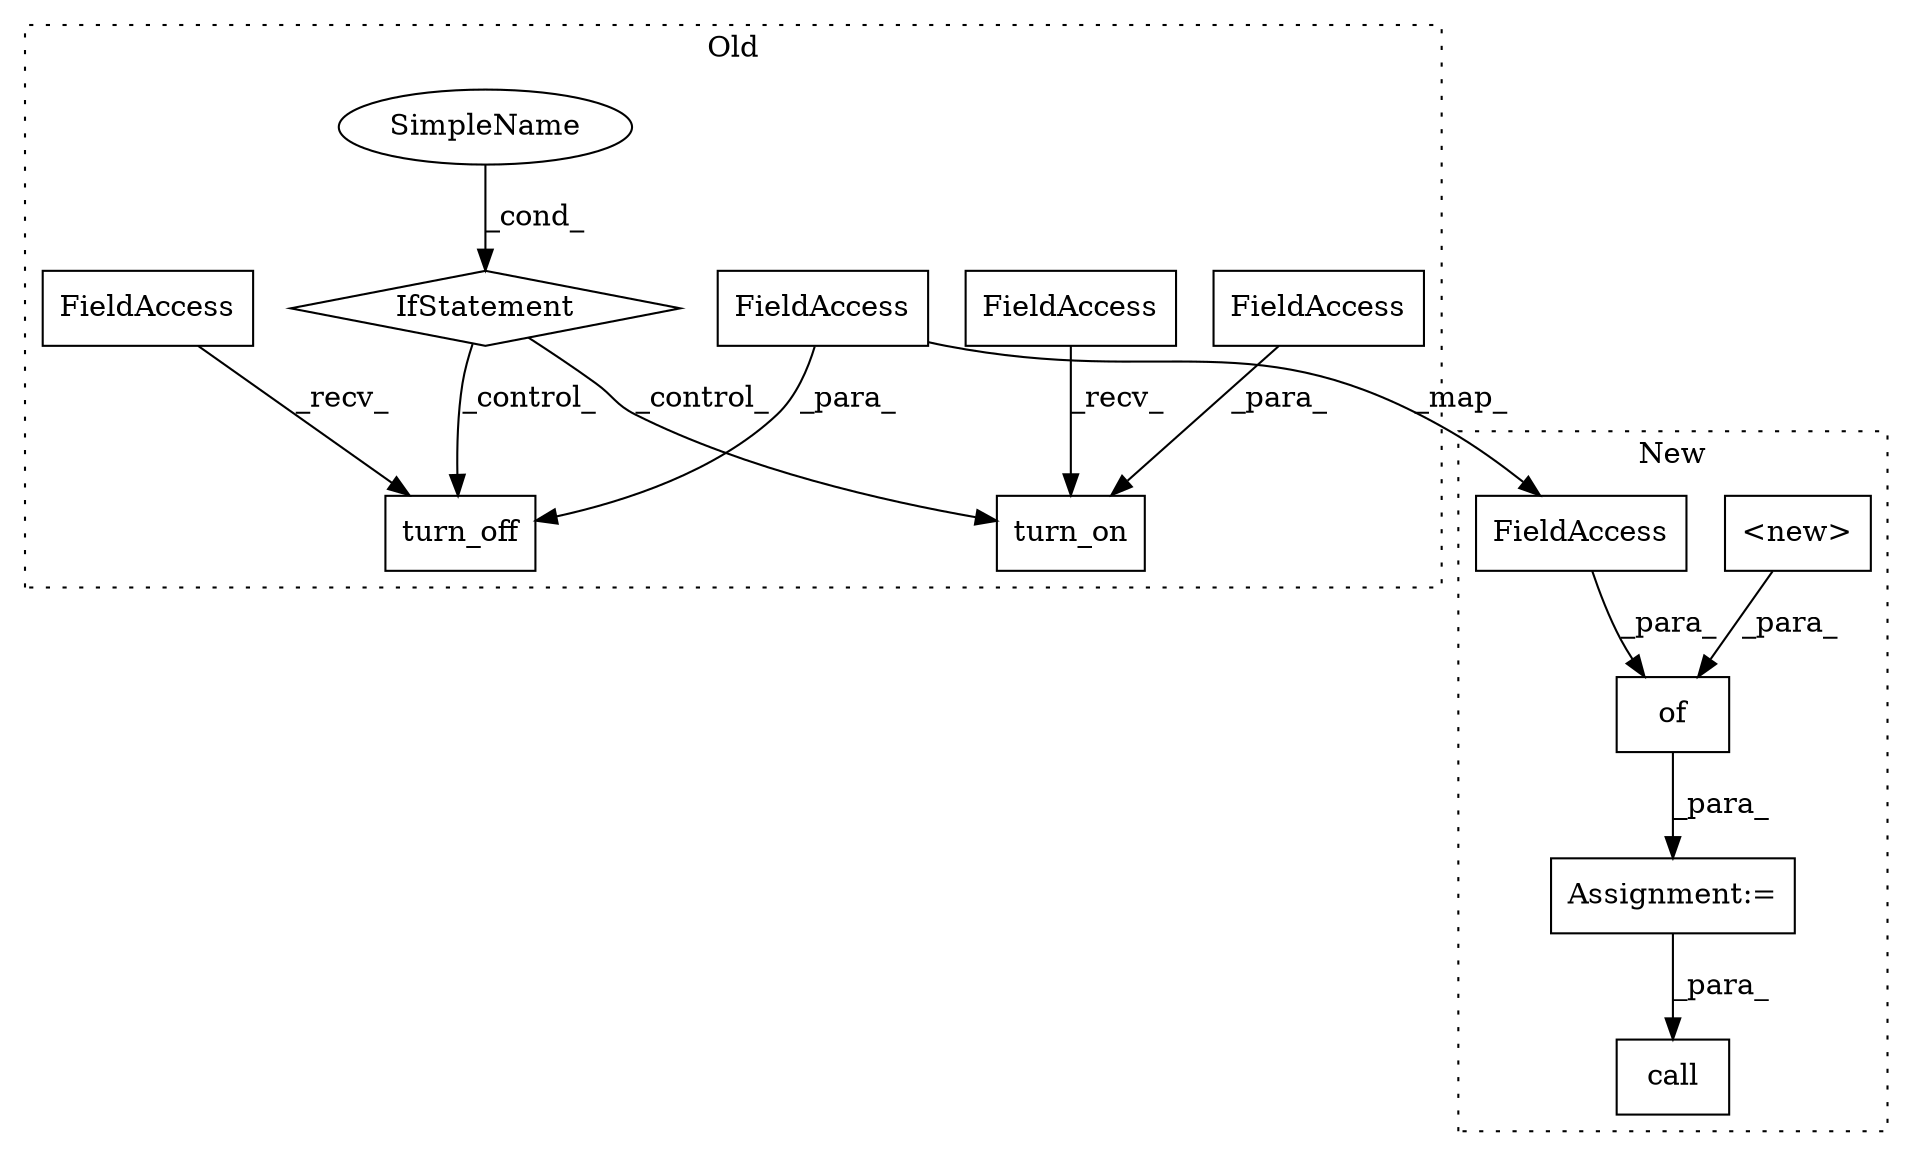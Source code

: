 digraph G {
subgraph cluster0 {
1 [label="turn_off" a="32" s="3648,3671" l="9,1" shape="box"];
4 [label="SimpleName" a="42" s="" l="" shape="ellipse"];
5 [label="IfStatement" a="25" s="3519,3533" l="4,2" shape="diamond"];
6 [label="turn_on" a="32" s="3570,3598" l="8,1" shape="box"];
7 [label="FieldAccess" a="22" s="3578" l="14" shape="box"];
8 [label="FieldAccess" a="22" s="3543" l="26" shape="box"];
9 [label="FieldAccess" a="22" s="3621" l="26" shape="box"];
13 [label="FieldAccess" a="22" s="3657" l="14" shape="box"];
label = "Old";
style="dotted";
}
subgraph cluster1 {
2 [label="of" a="32" s="3901,3971" l="3,1" shape="box"];
3 [label="call" a="32" s="3997,4031" l="5,1" shape="box"];
10 [label="<new>" a="14" s="3904" l="20" shape="box"];
11 [label="Assignment:=" a="7" s="3896" l="1" shape="box"];
12 [label="FieldAccess" a="22" s="3925" l="14" shape="box"];
label = "New";
style="dotted";
}
2 -> 11 [label="_para_"];
4 -> 5 [label="_cond_"];
5 -> 6 [label="_control_"];
5 -> 1 [label="_control_"];
7 -> 6 [label="_para_"];
8 -> 6 [label="_recv_"];
9 -> 1 [label="_recv_"];
10 -> 2 [label="_para_"];
11 -> 3 [label="_para_"];
12 -> 2 [label="_para_"];
13 -> 1 [label="_para_"];
13 -> 12 [label="_map_"];
}